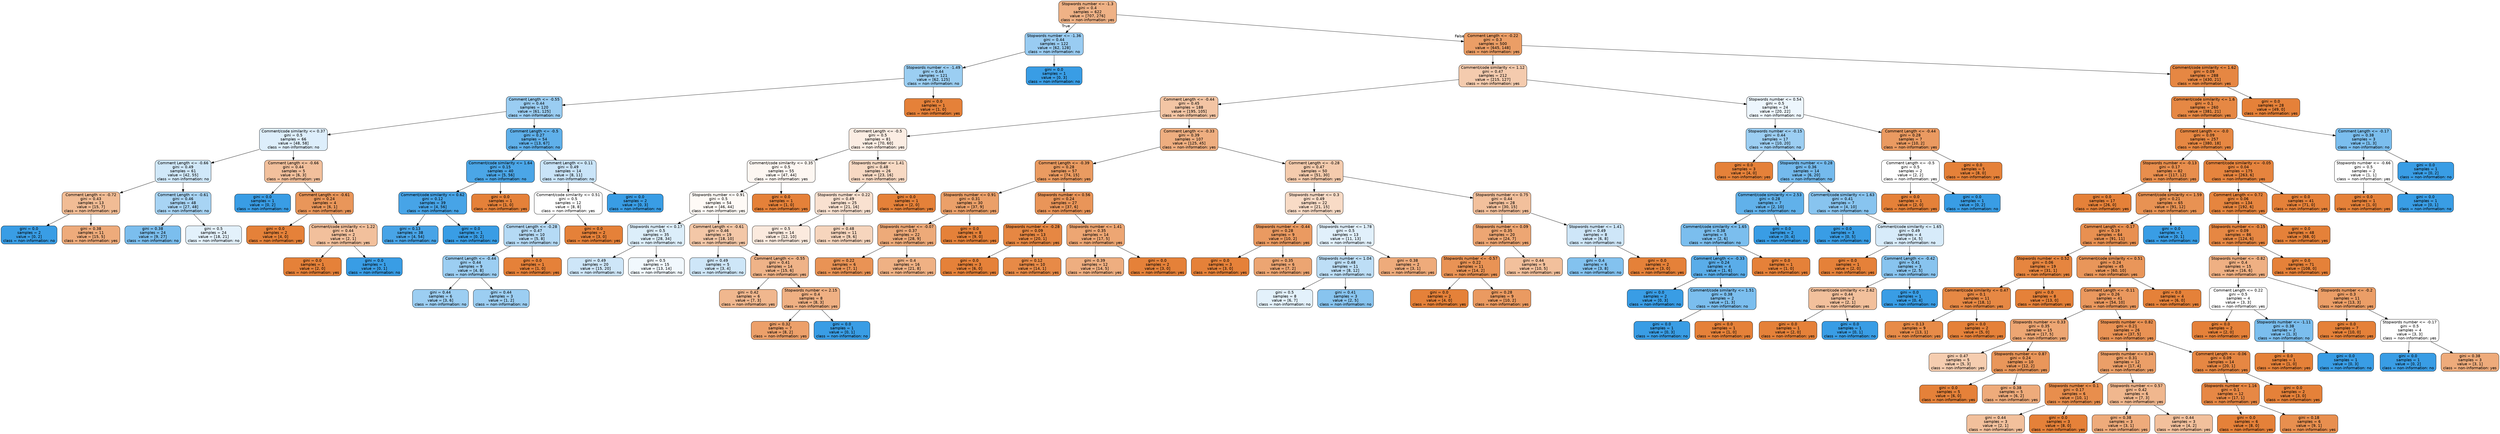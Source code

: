 digraph Tree {
node [shape=box, style="filled, rounded", color="black", fontname=helvetica] ;
edge [fontname=helvetica] ;
0 [label="Stopwords number <= -1.3\ngini = 0.4\nsamples = 622\nvalue = [707, 276]\nclass = non-information: yes", fillcolor="#efb286"] ;
1 [label="Stopwords number <= -1.36\ngini = 0.44\nsamples = 122\nvalue = [62, 128]\nclass = non-information: no", fillcolor="#99ccf2"] ;
0 -> 1 [labeldistance=2.5, labelangle=45, headlabel="True"] ;
2 [label="Stopwords number <= -1.49\ngini = 0.44\nsamples = 121\nvalue = [62, 125]\nclass = non-information: no", fillcolor="#9bcef2"] ;
1 -> 2 ;
3 [label="Comment Length <= -0.55\ngini = 0.44\nsamples = 120\nvalue = [61, 125]\nclass = non-information: no", fillcolor="#9acdf2"] ;
2 -> 3 ;
4 [label="Comment/code similarity <= 0.37\ngini = 0.5\nsamples = 66\nvalue = [48, 58]\nclass = non-information: no", fillcolor="#ddeefb"] ;
3 -> 4 ;
5 [label="Comment Length <= -0.66\ngini = 0.49\nsamples = 61\nvalue = [42, 55]\nclass = non-information: no", fillcolor="#d0e8f9"] ;
4 -> 5 ;
6 [label="Comment Length <= -0.72\ngini = 0.43\nsamples = 13\nvalue = [15, 7]\nclass = non-information: yes", fillcolor="#f1bc95"] ;
5 -> 6 ;
7 [label="gini = 0.0\nsamples = 2\nvalue = [0, 2]\nclass = non-information: no", fillcolor="#399de5"] ;
6 -> 7 ;
8 [label="gini = 0.38\nsamples = 11\nvalue = [15, 5]\nclass = non-information: yes", fillcolor="#eeab7b"] ;
6 -> 8 ;
9 [label="Comment Length <= -0.61\ngini = 0.46\nsamples = 48\nvalue = [27, 48]\nclass = non-information: no", fillcolor="#a8d4f4"] ;
5 -> 9 ;
10 [label="gini = 0.38\nsamples = 24\nvalue = [9, 27]\nclass = non-information: no", fillcolor="#7bbeee"] ;
9 -> 10 ;
11 [label="gini = 0.5\nsamples = 24\nvalue = [18, 21]\nclass = non-information: no", fillcolor="#e3f1fb"] ;
9 -> 11 ;
12 [label="Comment Length <= -0.66\ngini = 0.44\nsamples = 5\nvalue = [6, 3]\nclass = non-information: yes", fillcolor="#f2c09c"] ;
4 -> 12 ;
13 [label="gini = 0.0\nsamples = 1\nvalue = [0, 2]\nclass = non-information: no", fillcolor="#399de5"] ;
12 -> 13 ;
14 [label="Comment Length <= -0.61\ngini = 0.24\nsamples = 4\nvalue = [6, 1]\nclass = non-information: yes", fillcolor="#e9965a"] ;
12 -> 14 ;
15 [label="gini = 0.0\nsamples = 2\nvalue = [4, 0]\nclass = non-information: yes", fillcolor="#e58139"] ;
14 -> 15 ;
16 [label="Comment/code similarity <= 1.22\ngini = 0.44\nsamples = 2\nvalue = [2, 1]\nclass = non-information: yes", fillcolor="#f2c09c"] ;
14 -> 16 ;
17 [label="gini = 0.0\nsamples = 1\nvalue = [2, 0]\nclass = non-information: yes", fillcolor="#e58139"] ;
16 -> 17 ;
18 [label="gini = 0.0\nsamples = 1\nvalue = [0, 1]\nclass = non-information: no", fillcolor="#399de5"] ;
16 -> 18 ;
19 [label="Comment Length <= -0.5\ngini = 0.27\nsamples = 54\nvalue = [13, 67]\nclass = non-information: no", fillcolor="#5fb0ea"] ;
3 -> 19 ;
20 [label="Comment/code similarity <= 1.64\ngini = 0.15\nsamples = 40\nvalue = [5, 56]\nclass = non-information: no", fillcolor="#4ba6e7"] ;
19 -> 20 ;
21 [label="Comment/code similarity <= 0.62\ngini = 0.12\nsamples = 39\nvalue = [4, 56]\nclass = non-information: no", fillcolor="#47a4e7"] ;
20 -> 21 ;
22 [label="gini = 0.13\nsamples = 38\nvalue = [4, 54]\nclass = non-information: no", fillcolor="#48a4e7"] ;
21 -> 22 ;
23 [label="gini = 0.0\nsamples = 1\nvalue = [0, 2]\nclass = non-information: no", fillcolor="#399de5"] ;
21 -> 23 ;
24 [label="gini = 0.0\nsamples = 1\nvalue = [1, 0]\nclass = non-information: yes", fillcolor="#e58139"] ;
20 -> 24 ;
25 [label="Comment Length <= 0.11\ngini = 0.49\nsamples = 14\nvalue = [8, 11]\nclass = non-information: no", fillcolor="#c9e4f8"] ;
19 -> 25 ;
26 [label="Comment/code similarity <= 0.51\ngini = 0.5\nsamples = 12\nvalue = [8, 8]\nclass = non-information: yes", fillcolor="#ffffff"] ;
25 -> 26 ;
27 [label="Comment Length <= -0.28\ngini = 0.47\nsamples = 10\nvalue = [5, 8]\nclass = non-information: no", fillcolor="#b5daf5"] ;
26 -> 27 ;
28 [label="Comment Length <= -0.44\ngini = 0.44\nsamples = 9\nvalue = [4, 8]\nclass = non-information: no", fillcolor="#9ccef2"] ;
27 -> 28 ;
29 [label="gini = 0.44\nsamples = 6\nvalue = [3, 6]\nclass = non-information: no", fillcolor="#9ccef2"] ;
28 -> 29 ;
30 [label="gini = 0.44\nsamples = 3\nvalue = [1, 2]\nclass = non-information: no", fillcolor="#9ccef2"] ;
28 -> 30 ;
31 [label="gini = 0.0\nsamples = 1\nvalue = [1, 0]\nclass = non-information: yes", fillcolor="#e58139"] ;
27 -> 31 ;
32 [label="gini = 0.0\nsamples = 2\nvalue = [3, 0]\nclass = non-information: yes", fillcolor="#e58139"] ;
26 -> 32 ;
33 [label="gini = 0.0\nsamples = 2\nvalue = [0, 3]\nclass = non-information: no", fillcolor="#399de5"] ;
25 -> 33 ;
34 [label="gini = 0.0\nsamples = 1\nvalue = [1, 0]\nclass = non-information: yes", fillcolor="#e58139"] ;
2 -> 34 ;
35 [label="gini = 0.0\nsamples = 1\nvalue = [0, 3]\nclass = non-information: no", fillcolor="#399de5"] ;
1 -> 35 ;
36 [label="Comment Length <= -0.22\ngini = 0.3\nsamples = 500\nvalue = [645, 148]\nclass = non-information: yes", fillcolor="#eb9e66"] ;
0 -> 36 [labeldistance=2.5, labelangle=-45, headlabel="False"] ;
37 [label="Comment/code similarity <= 1.12\ngini = 0.47\nsamples = 212\nvalue = [215, 127]\nclass = non-information: yes", fillcolor="#f4cbae"] ;
36 -> 37 ;
38 [label="Comment Length <= -0.44\ngini = 0.45\nsamples = 188\nvalue = [195, 105]\nclass = non-information: yes", fillcolor="#f3c5a4"] ;
37 -> 38 ;
39 [label="Comment Length <= -0.5\ngini = 0.5\nsamples = 81\nvalue = [70, 60]\nclass = non-information: yes", fillcolor="#fbede3"] ;
38 -> 39 ;
40 [label="Comment/code similarity <= 0.35\ngini = 0.5\nsamples = 55\nvalue = [47, 44]\nclass = non-information: yes", fillcolor="#fdf7f2"] ;
39 -> 40 ;
41 [label="Stopwords number <= 0.91\ngini = 0.5\nsamples = 54\nvalue = [46, 44]\nclass = non-information: yes", fillcolor="#fefaf6"] ;
40 -> 41 ;
42 [label="Stopwords number <= 0.17\ngini = 0.5\nsamples = 35\nvalue = [28, 34]\nclass = non-information: no", fillcolor="#dceefa"] ;
41 -> 42 ;
43 [label="gini = 0.49\nsamples = 20\nvalue = [15, 20]\nclass = non-information: no", fillcolor="#cee6f8"] ;
42 -> 43 ;
44 [label="gini = 0.5\nsamples = 15\nvalue = [13, 14]\nclass = non-information: no", fillcolor="#f1f8fd"] ;
42 -> 44 ;
45 [label="Comment Length <= -0.61\ngini = 0.46\nsamples = 19\nvalue = [18, 10]\nclass = non-information: yes", fillcolor="#f3c7a7"] ;
41 -> 45 ;
46 [label="gini = 0.49\nsamples = 5\nvalue = [3, 4]\nclass = non-information: no", fillcolor="#cee6f8"] ;
45 -> 46 ;
47 [label="Comment Length <= -0.55\ngini = 0.41\nsamples = 14\nvalue = [15, 6]\nclass = non-information: yes", fillcolor="#efb388"] ;
45 -> 47 ;
48 [label="gini = 0.42\nsamples = 6\nvalue = [7, 3]\nclass = non-information: yes", fillcolor="#f0b78e"] ;
47 -> 48 ;
49 [label="Stopwords number <= 2.15\ngini = 0.4\nsamples = 8\nvalue = [8, 3]\nclass = non-information: yes", fillcolor="#efb083"] ;
47 -> 49 ;
50 [label="gini = 0.32\nsamples = 7\nvalue = [8, 2]\nclass = non-information: yes", fillcolor="#eca06a"] ;
49 -> 50 ;
51 [label="gini = 0.0\nsamples = 1\nvalue = [0, 1]\nclass = non-information: no", fillcolor="#399de5"] ;
49 -> 51 ;
52 [label="gini = 0.0\nsamples = 1\nvalue = [1, 0]\nclass = non-information: yes", fillcolor="#e58139"] ;
40 -> 52 ;
53 [label="Stopwords number <= 1.41\ngini = 0.48\nsamples = 26\nvalue = [23, 16]\nclass = non-information: yes", fillcolor="#f7d9c3"] ;
39 -> 53 ;
54 [label="Stopwords number <= 0.22\ngini = 0.49\nsamples = 25\nvalue = [21, 16]\nclass = non-information: yes", fillcolor="#f9e1d0"] ;
53 -> 54 ;
55 [label="gini = 0.5\nsamples = 14\nvalue = [12, 10]\nclass = non-information: yes", fillcolor="#fbeade"] ;
54 -> 55 ;
56 [label="gini = 0.48\nsamples = 11\nvalue = [9, 6]\nclass = non-information: yes", fillcolor="#f6d5bd"] ;
54 -> 56 ;
57 [label="gini = 0.0\nsamples = 1\nvalue = [2, 0]\nclass = non-information: yes", fillcolor="#e58139"] ;
53 -> 57 ;
58 [label="Comment Length <= -0.33\ngini = 0.39\nsamples = 107\nvalue = [125, 45]\nclass = non-information: yes", fillcolor="#eeae80"] ;
38 -> 58 ;
59 [label="Comment Length <= -0.39\ngini = 0.28\nsamples = 57\nvalue = [74, 15]\nclass = non-information: yes", fillcolor="#ea9b61"] ;
58 -> 59 ;
60 [label="Stopwords number <= 0.91\ngini = 0.31\nsamples = 30\nvalue = [37, 9]\nclass = non-information: yes", fillcolor="#eba069"] ;
59 -> 60 ;
61 [label="Stopwords number <= -0.07\ngini = 0.37\nsamples = 22\nvalue = [28, 9]\nclass = non-information: yes", fillcolor="#edaa79"] ;
60 -> 61 ;
62 [label="gini = 0.22\nsamples = 6\nvalue = [7, 1]\nclass = non-information: yes", fillcolor="#e99355"] ;
61 -> 62 ;
63 [label="gini = 0.4\nsamples = 16\nvalue = [21, 8]\nclass = non-information: yes", fillcolor="#efb184"] ;
61 -> 63 ;
64 [label="gini = 0.0\nsamples = 8\nvalue = [9, 0]\nclass = non-information: yes", fillcolor="#e58139"] ;
60 -> 64 ;
65 [label="Stopwords number <= 0.56\ngini = 0.24\nsamples = 27\nvalue = [37, 6]\nclass = non-information: yes", fillcolor="#e99559"] ;
59 -> 65 ;
66 [label="Stopwords number <= -0.28\ngini = 0.09\nsamples = 13\nvalue = [20, 1]\nclass = non-information: yes", fillcolor="#e68743"] ;
65 -> 66 ;
67 [label="gini = 0.0\nsamples = 3\nvalue = [6, 0]\nclass = non-information: yes", fillcolor="#e58139"] ;
66 -> 67 ;
68 [label="gini = 0.12\nsamples = 10\nvalue = [14, 1]\nclass = non-information: yes", fillcolor="#e78a47"] ;
66 -> 68 ;
69 [label="Stopwords number <= 1.41\ngini = 0.35\nsamples = 14\nvalue = [17, 5]\nclass = non-information: yes", fillcolor="#eda673"] ;
65 -> 69 ;
70 [label="gini = 0.39\nsamples = 12\nvalue = [14, 5]\nclass = non-information: yes", fillcolor="#eeae80"] ;
69 -> 70 ;
71 [label="gini = 0.0\nsamples = 2\nvalue = [3, 0]\nclass = non-information: yes", fillcolor="#e58139"] ;
69 -> 71 ;
72 [label="Comment Length <= -0.28\ngini = 0.47\nsamples = 50\nvalue = [51, 30]\nclass = non-information: yes", fillcolor="#f4cbad"] ;
58 -> 72 ;
73 [label="Stopwords number <= 0.3\ngini = 0.49\nsamples = 22\nvalue = [21, 15]\nclass = non-information: yes", fillcolor="#f8dbc6"] ;
72 -> 73 ;
74 [label="Stopwords number <= -0.44\ngini = 0.28\nsamples = 9\nvalue = [10, 2]\nclass = non-information: yes", fillcolor="#ea9a61"] ;
73 -> 74 ;
75 [label="gini = 0.0\nsamples = 3\nvalue = [3, 0]\nclass = non-information: yes", fillcolor="#e58139"] ;
74 -> 75 ;
76 [label="gini = 0.35\nsamples = 6\nvalue = [7, 2]\nclass = non-information: yes", fillcolor="#eca572"] ;
74 -> 76 ;
77 [label="Stopwords number <= 1.78\ngini = 0.5\nsamples = 13\nvalue = [11, 13]\nclass = non-information: no", fillcolor="#e1f0fb"] ;
73 -> 77 ;
78 [label="Stopwords number <= 1.04\ngini = 0.48\nsamples = 11\nvalue = [8, 12]\nclass = non-information: no", fillcolor="#bddef6"] ;
77 -> 78 ;
79 [label="gini = 0.5\nsamples = 8\nvalue = [6, 7]\nclass = non-information: no", fillcolor="#e3f1fb"] ;
78 -> 79 ;
80 [label="gini = 0.41\nsamples = 3\nvalue = [2, 5]\nclass = non-information: no", fillcolor="#88c4ef"] ;
78 -> 80 ;
81 [label="gini = 0.38\nsamples = 2\nvalue = [3, 1]\nclass = non-information: yes", fillcolor="#eeab7b"] ;
77 -> 81 ;
82 [label="Stopwords number <= 0.75\ngini = 0.44\nsamples = 28\nvalue = [30, 15]\nclass = non-information: yes", fillcolor="#f2c09c"] ;
72 -> 82 ;
83 [label="Stopwords number <= 0.09\ngini = 0.35\nsamples = 20\nvalue = [24, 7]\nclass = non-information: yes", fillcolor="#eda673"] ;
82 -> 83 ;
84 [label="Stopwords number <= -0.57\ngini = 0.22\nsamples = 11\nvalue = [14, 2]\nclass = non-information: yes", fillcolor="#e99355"] ;
83 -> 84 ;
85 [label="gini = 0.0\nsamples = 2\nvalue = [4, 0]\nclass = non-information: yes", fillcolor="#e58139"] ;
84 -> 85 ;
86 [label="gini = 0.28\nsamples = 9\nvalue = [10, 2]\nclass = non-information: yes", fillcolor="#ea9a61"] ;
84 -> 86 ;
87 [label="gini = 0.44\nsamples = 9\nvalue = [10, 5]\nclass = non-information: yes", fillcolor="#f2c09c"] ;
83 -> 87 ;
88 [label="Stopwords number <= 1.41\ngini = 0.49\nsamples = 8\nvalue = [6, 8]\nclass = non-information: no", fillcolor="#cee6f8"] ;
82 -> 88 ;
89 [label="gini = 0.4\nsamples = 6\nvalue = [3, 8]\nclass = non-information: no", fillcolor="#83c2ef"] ;
88 -> 89 ;
90 [label="gini = 0.0\nsamples = 2\nvalue = [3, 0]\nclass = non-information: yes", fillcolor="#e58139"] ;
88 -> 90 ;
91 [label="Stopwords number <= 0.54\ngini = 0.5\nsamples = 24\nvalue = [20, 22]\nclass = non-information: no", fillcolor="#edf6fd"] ;
37 -> 91 ;
92 [label="Stopwords number <= -0.15\ngini = 0.44\nsamples = 17\nvalue = [10, 20]\nclass = non-information: no", fillcolor="#9ccef2"] ;
91 -> 92 ;
93 [label="gini = 0.0\nsamples = 3\nvalue = [4, 0]\nclass = non-information: yes", fillcolor="#e58139"] ;
92 -> 93 ;
94 [label="Stopwords number <= 0.28\ngini = 0.36\nsamples = 14\nvalue = [6, 20]\nclass = non-information: no", fillcolor="#74baed"] ;
92 -> 94 ;
95 [label="Comment/code similarity <= 2.53\ngini = 0.28\nsamples = 7\nvalue = [2, 10]\nclass = non-information: no", fillcolor="#61b1ea"] ;
94 -> 95 ;
96 [label="Comment/code similarity <= 1.65\ngini = 0.38\nsamples = 5\nvalue = [2, 6]\nclass = non-information: no", fillcolor="#7bbeee"] ;
95 -> 96 ;
97 [label="Comment Length <= -0.33\ngini = 0.24\nsamples = 4\nvalue = [1, 6]\nclass = non-information: no", fillcolor="#5aade9"] ;
96 -> 97 ;
98 [label="gini = 0.0\nsamples = 2\nvalue = [0, 3]\nclass = non-information: no", fillcolor="#399de5"] ;
97 -> 98 ;
99 [label="Comment/code similarity <= 1.51\ngini = 0.38\nsamples = 2\nvalue = [1, 3]\nclass = non-information: no", fillcolor="#7bbeee"] ;
97 -> 99 ;
100 [label="gini = 0.0\nsamples = 1\nvalue = [0, 3]\nclass = non-information: no", fillcolor="#399de5"] ;
99 -> 100 ;
101 [label="gini = 0.0\nsamples = 1\nvalue = [1, 0]\nclass = non-information: yes", fillcolor="#e58139"] ;
99 -> 101 ;
102 [label="gini = 0.0\nsamples = 1\nvalue = [1, 0]\nclass = non-information: yes", fillcolor="#e58139"] ;
96 -> 102 ;
103 [label="gini = 0.0\nsamples = 2\nvalue = [0, 4]\nclass = non-information: no", fillcolor="#399de5"] ;
95 -> 103 ;
104 [label="Comment/code similarity <= 1.63\ngini = 0.41\nsamples = 7\nvalue = [4, 10]\nclass = non-information: no", fillcolor="#88c4ef"] ;
94 -> 104 ;
105 [label="gini = 0.0\nsamples = 3\nvalue = [0, 5]\nclass = non-information: no", fillcolor="#399de5"] ;
104 -> 105 ;
106 [label="Comment/code similarity <= 1.65\ngini = 0.49\nsamples = 4\nvalue = [4, 5]\nclass = non-information: no", fillcolor="#d7ebfa"] ;
104 -> 106 ;
107 [label="gini = 0.0\nsamples = 1\nvalue = [2, 0]\nclass = non-information: yes", fillcolor="#e58139"] ;
106 -> 107 ;
108 [label="Comment Length <= -0.42\ngini = 0.41\nsamples = 3\nvalue = [2, 5]\nclass = non-information: no", fillcolor="#88c4ef"] ;
106 -> 108 ;
109 [label="Comment/code similarity <= 2.62\ngini = 0.44\nsamples = 2\nvalue = [2, 1]\nclass = non-information: yes", fillcolor="#f2c09c"] ;
108 -> 109 ;
110 [label="gini = 0.0\nsamples = 1\nvalue = [2, 0]\nclass = non-information: yes", fillcolor="#e58139"] ;
109 -> 110 ;
111 [label="gini = 0.0\nsamples = 1\nvalue = [0, 1]\nclass = non-information: no", fillcolor="#399de5"] ;
109 -> 111 ;
112 [label="gini = 0.0\nsamples = 1\nvalue = [0, 4]\nclass = non-information: no", fillcolor="#399de5"] ;
108 -> 112 ;
113 [label="Comment Length <= -0.44\ngini = 0.28\nsamples = 7\nvalue = [10, 2]\nclass = non-information: yes", fillcolor="#ea9a61"] ;
91 -> 113 ;
114 [label="Comment Length <= -0.5\ngini = 0.5\nsamples = 2\nvalue = [2, 2]\nclass = non-information: yes", fillcolor="#ffffff"] ;
113 -> 114 ;
115 [label="gini = 0.0\nsamples = 1\nvalue = [2, 0]\nclass = non-information: yes", fillcolor="#e58139"] ;
114 -> 115 ;
116 [label="gini = 0.0\nsamples = 1\nvalue = [0, 2]\nclass = non-information: no", fillcolor="#399de5"] ;
114 -> 116 ;
117 [label="gini = 0.0\nsamples = 5\nvalue = [8, 0]\nclass = non-information: yes", fillcolor="#e58139"] ;
113 -> 117 ;
118 [label="Comment/code similarity <= 1.62\ngini = 0.09\nsamples = 288\nvalue = [430, 21]\nclass = non-information: yes", fillcolor="#e68743"] ;
36 -> 118 ;
119 [label="Comment/code similarity <= 1.6\ngini = 0.1\nsamples = 260\nvalue = [381, 21]\nclass = non-information: yes", fillcolor="#e68844"] ;
118 -> 119 ;
120 [label="Comment Length <= -0.0\ngini = 0.09\nsamples = 257\nvalue = [380, 18]\nclass = non-information: yes", fillcolor="#e68742"] ;
119 -> 120 ;
121 [label="Stopwords number <= -0.13\ngini = 0.17\nsamples = 82\nvalue = [117, 12]\nclass = non-information: yes", fillcolor="#e88e4d"] ;
120 -> 121 ;
122 [label="gini = 0.0\nsamples = 17\nvalue = [26, 0]\nclass = non-information: yes", fillcolor="#e58139"] ;
121 -> 122 ;
123 [label="Comment/code similarity <= 1.59\ngini = 0.21\nsamples = 65\nvalue = [91, 12]\nclass = non-information: yes", fillcolor="#e89253"] ;
121 -> 123 ;
124 [label="Comment Length <= -0.17\ngini = 0.19\nsamples = 64\nvalue = [91, 11]\nclass = non-information: yes", fillcolor="#e89051"] ;
123 -> 124 ;
125 [label="Stopwords number <= 0.52\ngini = 0.06\nsamples = 19\nvalue = [31, 1]\nclass = non-information: yes", fillcolor="#e6853f"] ;
124 -> 125 ;
126 [label="Comment/code similarity <= 0.47\ngini = 0.1\nsamples = 11\nvalue = [18, 1]\nclass = non-information: yes", fillcolor="#e68844"] ;
125 -> 126 ;
127 [label="gini = 0.13\nsamples = 9\nvalue = [13, 1]\nclass = non-information: yes", fillcolor="#e78b48"] ;
126 -> 127 ;
128 [label="gini = 0.0\nsamples = 2\nvalue = [5, 0]\nclass = non-information: yes", fillcolor="#e58139"] ;
126 -> 128 ;
129 [label="gini = 0.0\nsamples = 8\nvalue = [13, 0]\nclass = non-information: yes", fillcolor="#e58139"] ;
125 -> 129 ;
130 [label="Comment/code similarity <= 0.51\ngini = 0.24\nsamples = 45\nvalue = [60, 10]\nclass = non-information: yes", fillcolor="#e9965a"] ;
124 -> 130 ;
131 [label="Comment Length <= -0.11\ngini = 0.26\nsamples = 41\nvalue = [54, 10]\nclass = non-information: yes", fillcolor="#ea985e"] ;
130 -> 131 ;
132 [label="Stopwords number <= 0.33\ngini = 0.35\nsamples = 15\nvalue = [17, 5]\nclass = non-information: yes", fillcolor="#eda673"] ;
131 -> 132 ;
133 [label="gini = 0.47\nsamples = 5\nvalue = [5, 3]\nclass = non-information: yes", fillcolor="#f5cdb0"] ;
132 -> 133 ;
134 [label="Stopwords number <= 0.87\ngini = 0.24\nsamples = 10\nvalue = [12, 2]\nclass = non-information: yes", fillcolor="#e9965a"] ;
132 -> 134 ;
135 [label="gini = 0.0\nsamples = 5\nvalue = [6, 0]\nclass = non-information: yes", fillcolor="#e58139"] ;
134 -> 135 ;
136 [label="gini = 0.38\nsamples = 5\nvalue = [6, 2]\nclass = non-information: yes", fillcolor="#eeab7b"] ;
134 -> 136 ;
137 [label="Stopwords number <= 0.82\ngini = 0.21\nsamples = 26\nvalue = [37, 5]\nclass = non-information: yes", fillcolor="#e99254"] ;
131 -> 137 ;
138 [label="Stopwords number <= 0.34\ngini = 0.31\nsamples = 12\nvalue = [17, 4]\nclass = non-information: yes", fillcolor="#eb9f68"] ;
137 -> 138 ;
139 [label="Stopwords number <= 0.1\ngini = 0.17\nsamples = 6\nvalue = [10, 1]\nclass = non-information: yes", fillcolor="#e88e4d"] ;
138 -> 139 ;
140 [label="gini = 0.44\nsamples = 3\nvalue = [2, 1]\nclass = non-information: yes", fillcolor="#f2c09c"] ;
139 -> 140 ;
141 [label="gini = 0.0\nsamples = 3\nvalue = [8, 0]\nclass = non-information: yes", fillcolor="#e58139"] ;
139 -> 141 ;
142 [label="Stopwords number <= 0.57\ngini = 0.42\nsamples = 6\nvalue = [7, 3]\nclass = non-information: yes", fillcolor="#f0b78e"] ;
138 -> 142 ;
143 [label="gini = 0.38\nsamples = 3\nvalue = [3, 1]\nclass = non-information: yes", fillcolor="#eeab7b"] ;
142 -> 143 ;
144 [label="gini = 0.44\nsamples = 3\nvalue = [4, 2]\nclass = non-information: yes", fillcolor="#f2c09c"] ;
142 -> 144 ;
145 [label="Comment Length <= -0.06\ngini = 0.09\nsamples = 14\nvalue = [20, 1]\nclass = non-information: yes", fillcolor="#e68743"] ;
137 -> 145 ;
146 [label="Stopwords number <= 1.16\ngini = 0.1\nsamples = 12\nvalue = [17, 1]\nclass = non-information: yes", fillcolor="#e78845"] ;
145 -> 146 ;
147 [label="gini = 0.0\nsamples = 6\nvalue = [8, 0]\nclass = non-information: yes", fillcolor="#e58139"] ;
146 -> 147 ;
148 [label="gini = 0.18\nsamples = 6\nvalue = [9, 1]\nclass = non-information: yes", fillcolor="#e88f4f"] ;
146 -> 148 ;
149 [label="gini = 0.0\nsamples = 2\nvalue = [3, 0]\nclass = non-information: yes", fillcolor="#e58139"] ;
145 -> 149 ;
150 [label="gini = 0.0\nsamples = 4\nvalue = [6, 0]\nclass = non-information: yes", fillcolor="#e58139"] ;
130 -> 150 ;
151 [label="gini = 0.0\nsamples = 1\nvalue = [0, 1]\nclass = non-information: no", fillcolor="#399de5"] ;
123 -> 151 ;
152 [label="Comment/code similarity <= -0.05\ngini = 0.04\nsamples = 175\nvalue = [263, 6]\nclass = non-information: yes", fillcolor="#e6843e"] ;
120 -> 152 ;
153 [label="Comment Length <= 0.72\ngini = 0.06\nsamples = 134\nvalue = [192, 6]\nclass = non-information: yes", fillcolor="#e6853f"] ;
152 -> 153 ;
154 [label="Stopwords number <= -0.15\ngini = 0.09\nsamples = 86\nvalue = [124, 6]\nclass = non-information: yes", fillcolor="#e68743"] ;
153 -> 154 ;
155 [label="Stopwords number <= -0.82\ngini = 0.4\nsamples = 15\nvalue = [16, 6]\nclass = non-information: yes", fillcolor="#efb083"] ;
154 -> 155 ;
156 [label="Comment Length <= 0.22\ngini = 0.5\nsamples = 4\nvalue = [3, 3]\nclass = non-information: yes", fillcolor="#ffffff"] ;
155 -> 156 ;
157 [label="gini = 0.0\nsamples = 2\nvalue = [2, 0]\nclass = non-information: yes", fillcolor="#e58139"] ;
156 -> 157 ;
158 [label="Stopwords number <= -1.11\ngini = 0.38\nsamples = 2\nvalue = [1, 3]\nclass = non-information: no", fillcolor="#7bbeee"] ;
156 -> 158 ;
159 [label="gini = 0.0\nsamples = 1\nvalue = [1, 0]\nclass = non-information: yes", fillcolor="#e58139"] ;
158 -> 159 ;
160 [label="gini = 0.0\nsamples = 1\nvalue = [0, 3]\nclass = non-information: no", fillcolor="#399de5"] ;
158 -> 160 ;
161 [label="Stopwords number <= -0.2\ngini = 0.3\nsamples = 11\nvalue = [13, 3]\nclass = non-information: yes", fillcolor="#eb9e67"] ;
155 -> 161 ;
162 [label="gini = 0.0\nsamples = 7\nvalue = [10, 0]\nclass = non-information: yes", fillcolor="#e58139"] ;
161 -> 162 ;
163 [label="Stopwords number <= -0.17\ngini = 0.5\nsamples = 4\nvalue = [3, 3]\nclass = non-information: yes", fillcolor="#ffffff"] ;
161 -> 163 ;
164 [label="gini = 0.0\nsamples = 1\nvalue = [0, 2]\nclass = non-information: no", fillcolor="#399de5"] ;
163 -> 164 ;
165 [label="gini = 0.38\nsamples = 3\nvalue = [3, 1]\nclass = non-information: yes", fillcolor="#eeab7b"] ;
163 -> 165 ;
166 [label="gini = 0.0\nsamples = 71\nvalue = [108, 0]\nclass = non-information: yes", fillcolor="#e58139"] ;
154 -> 166 ;
167 [label="gini = 0.0\nsamples = 48\nvalue = [68, 0]\nclass = non-information: yes", fillcolor="#e58139"] ;
153 -> 167 ;
168 [label="gini = 0.0\nsamples = 41\nvalue = [71, 0]\nclass = non-information: yes", fillcolor="#e58139"] ;
152 -> 168 ;
169 [label="Comment Length <= -0.17\ngini = 0.38\nsamples = 3\nvalue = [1, 3]\nclass = non-information: no", fillcolor="#7bbeee"] ;
119 -> 169 ;
170 [label="Stopwords number <= -0.66\ngini = 0.5\nsamples = 2\nvalue = [1, 1]\nclass = non-information: yes", fillcolor="#ffffff"] ;
169 -> 170 ;
171 [label="gini = 0.0\nsamples = 1\nvalue = [1, 0]\nclass = non-information: yes", fillcolor="#e58139"] ;
170 -> 171 ;
172 [label="gini = 0.0\nsamples = 1\nvalue = [0, 1]\nclass = non-information: no", fillcolor="#399de5"] ;
170 -> 172 ;
173 [label="gini = 0.0\nsamples = 1\nvalue = [0, 2]\nclass = non-information: no", fillcolor="#399de5"] ;
169 -> 173 ;
174 [label="gini = 0.0\nsamples = 28\nvalue = [49, 0]\nclass = non-information: yes", fillcolor="#e58139"] ;
118 -> 174 ;
}